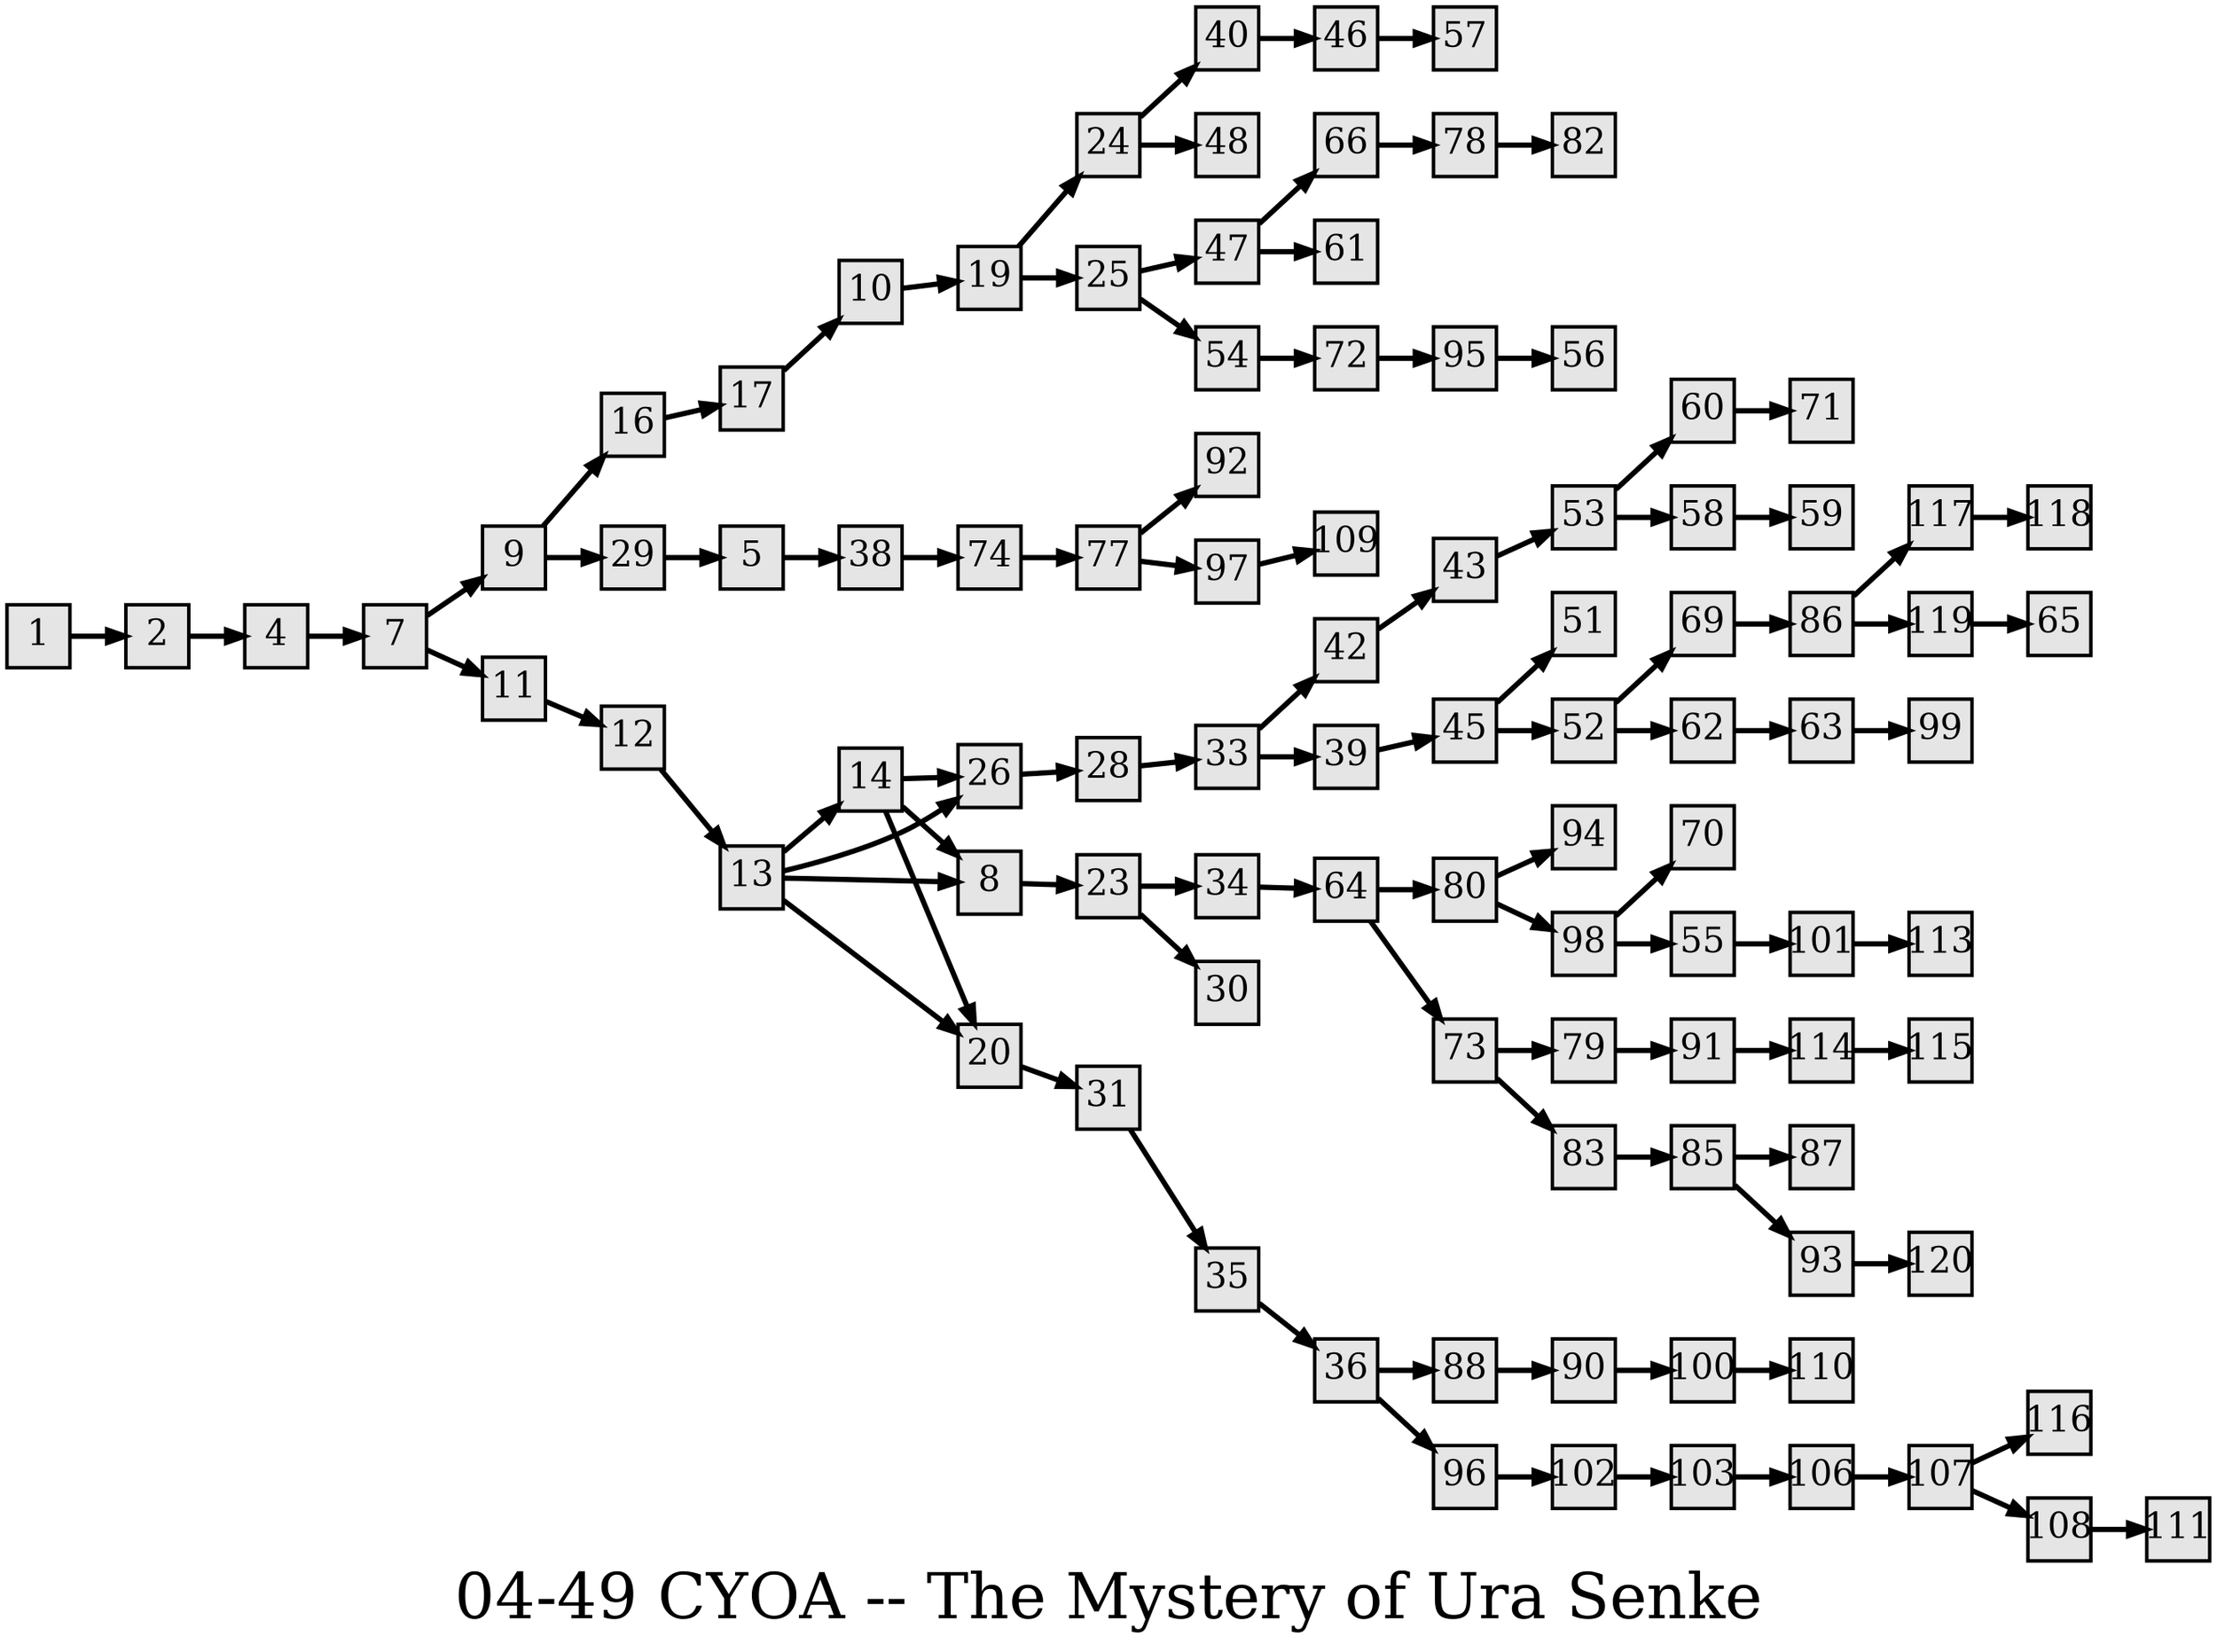 digraph g{
  graph [ label="04-49 CYOA -- The Mystery of Ura Senke" rankdir=LR, ordering=out, fontsize=36, nodesep="0.35", ranksep="0.45"];
  node  [shape=rect, penwidth=2, fontsize=20, style=filled, fillcolor=grey90, margin="0,0", labelfloat=true, regular=true, fixedsize=true];
  edge  [labelfloat=true, penwidth=3, fontsize=12];

  1 -> 2;
  2 -> 4;
  4 -> 7;
  5 -> 38;
  7 -> 9;
  7 -> 11;
  8 -> 23;
  9 -> 16;
  9 -> 29;
  10 -> 19;
  11 -> 12;
  12 -> 13;
  13 -> 14;
  13 -> 8;
  13 -> 26;
  13 -> 20;
  14 -> 26;
  14 -> 8;
  14 -> 20;
  16 -> 17;
  17 -> 10;
  19 -> 24;
  19 -> 25;
  20 -> 31;
  23 -> 34;
  23 -> 30;
  24 -> 40;
  24 -> 48;
  25 -> 47;
  25 -> 54;
  26 -> 28;
  28 -> 33;
  29 -> 5;
  31 -> 35;
  33 -> 42;
  33 -> 39;
  34 -> 64;
  35 -> 36;
  36 -> 88;
  36 -> 96;
  38 -> 74;
  39 -> 45;
  40 -> 46;
  42 -> 43;
  43 -> 53;
  45 -> 51;
  45 -> 52;
  46 -> 57;
  47 -> 66;
  47 -> 61;
  52 -> 69;
  52 -> 62;
  53 -> 60;
  53 -> 58;
  54 -> 72;
  55 -> 101;
  58 -> 59;
  60 -> 71;
  62 -> 63;
  63 -> 99;
  64 -> 80;
  64 -> 73;
  66 -> 78;
  69 -> 86;
  72 -> 95;
  73 -> 79;
  73 -> 83;
  74 -> 77;
  77 -> 92;
  77 -> 97;
  78 -> 82;
  79 -> 91;
  80 -> 94;
  80 -> 98;
  83 -> 85;
  85 -> 87;
  85 -> 93;
  86 -> 117;
  86 -> 119;
  88 -> 90;
  90 -> 100;
  91 -> 114;
  93 -> 120;
  95 -> 56;
  96 -> 102;
  97 -> 109;
  98 -> 70;
  98 -> 55;
  100 -> 110;
  101 -> 113;
  102 -> 103;
  103 -> 106;
  106 -> 107;
  107 -> 116;
  107 -> 108;
  108 -> 111;
  114 -> 115;
  117 -> 118;
  119 -> 65;
}

